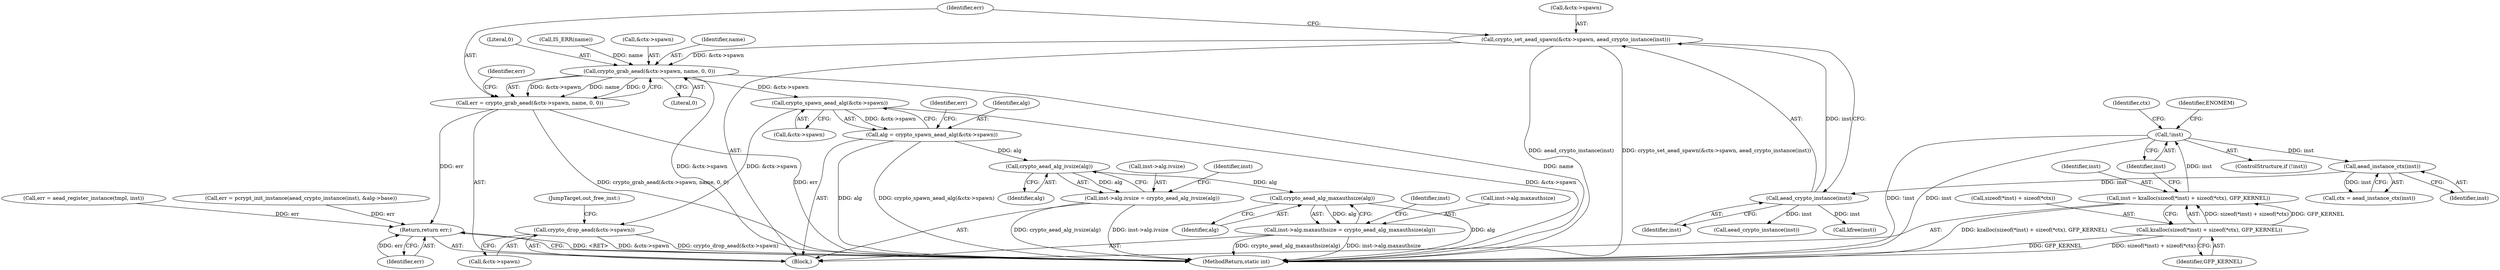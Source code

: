 digraph "0_linux_d76c68109f37cb85b243a1cf0f40313afd2bae68@API" {
"1000155" [label="(Call,crypto_set_aead_spawn(&ctx->spawn, aead_crypto_instance(inst)))"];
"1000160" [label="(Call,aead_crypto_instance(inst))"];
"1000153" [label="(Call,aead_instance_ctx(inst))"];
"1000146" [label="(Call,!inst)"];
"1000134" [label="(Call,inst = kzalloc(sizeof(*inst) + sizeof(*ctx), GFP_KERNEL))"];
"1000136" [label="(Call,kzalloc(sizeof(*inst) + sizeof(*ctx), GFP_KERNEL))"];
"1000164" [label="(Call,crypto_grab_aead(&ctx->spawn, name, 0, 0))"];
"1000162" [label="(Call,err = crypto_grab_aead(&ctx->spawn, name, 0, 0))"];
"1000285" [label="(Return,return err;)"];
"1000177" [label="(Call,crypto_spawn_aead_alg(&ctx->spawn))"];
"1000175" [label="(Call,alg = crypto_spawn_aead_alg(&ctx->spawn))"];
"1000209" [label="(Call,crypto_aead_alg_ivsize(alg))"];
"1000203" [label="(Call,inst->alg.ivsize = crypto_aead_alg_ivsize(alg))"];
"1000217" [label="(Call,crypto_aead_alg_maxauthsize(alg))"];
"1000211" [label="(Call,inst->alg.maxauthsize = crypto_aead_alg_maxauthsize(alg))"];
"1000288" [label="(Call,crypto_drop_aead(&ctx->spawn))"];
"1000156" [label="(Call,&ctx->spawn)"];
"1000177" [label="(Call,crypto_spawn_aead_alg(&ctx->spawn))"];
"1000162" [label="(Call,err = crypto_grab_aead(&ctx->spawn, name, 0, 0))"];
"1000297" [label="(MethodReturn,static int)"];
"1000183" [label="(Identifier,err)"];
"1000176" [label="(Identifier,alg)"];
"1000153" [label="(Call,aead_instance_ctx(inst))"];
"1000151" [label="(Call,ctx = aead_instance_ctx(inst))"];
"1000294" [label="(Call,kfree(inst))"];
"1000163" [label="(Identifier,err)"];
"1000276" [label="(Call,err = aead_register_instance(tmpl, inst))"];
"1000146" [label="(Call,!inst)"];
"1000150" [label="(Identifier,ENOMEM)"];
"1000165" [label="(Call,&ctx->spawn)"];
"1000169" [label="(Identifier,name)"];
"1000171" [label="(Literal,0)"];
"1000154" [label="(Identifier,inst)"];
"1000137" [label="(Call,sizeof(*inst) + sizeof(*ctx))"];
"1000212" [label="(Call,inst->alg.maxauthsize)"];
"1000288" [label="(Call,crypto_drop_aead(&ctx->spawn))"];
"1000210" [label="(Identifier,alg)"];
"1000173" [label="(Identifier,err)"];
"1000217" [label="(Call,crypto_aead_alg_maxauthsize(alg))"];
"1000160" [label="(Call,aead_crypto_instance(inst))"];
"1000144" [label="(Identifier,GFP_KERNEL)"];
"1000218" [label="(Identifier,alg)"];
"1000203" [label="(Call,inst->alg.ivsize = crypto_aead_alg_ivsize(alg))"];
"1000285" [label="(Return,return err;)"];
"1000161" [label="(Identifier,inst)"];
"1000293" [label="(JumpTarget,out_free_inst:)"];
"1000182" [label="(Call,err = pcrypt_init_instance(aead_crypto_instance(inst), &alg->base))"];
"1000145" [label="(ControlStructure,if (!inst))"];
"1000164" [label="(Call,crypto_grab_aead(&ctx->spawn, name, 0, 0))"];
"1000214" [label="(Identifier,inst)"];
"1000170" [label="(Literal,0)"];
"1000223" [label="(Identifier,inst)"];
"1000129" [label="(Call,IS_ERR(name))"];
"1000289" [label="(Call,&ctx->spawn)"];
"1000211" [label="(Call,inst->alg.maxauthsize = crypto_aead_alg_maxauthsize(alg))"];
"1000175" [label="(Call,alg = crypto_spawn_aead_alg(&ctx->spawn))"];
"1000136" [label="(Call,kzalloc(sizeof(*inst) + sizeof(*ctx), GFP_KERNEL))"];
"1000152" [label="(Identifier,ctx)"];
"1000178" [label="(Call,&ctx->spawn)"];
"1000105" [label="(Block,)"];
"1000155" [label="(Call,crypto_set_aead_spawn(&ctx->spawn, aead_crypto_instance(inst)))"];
"1000185" [label="(Call,aead_crypto_instance(inst))"];
"1000147" [label="(Identifier,inst)"];
"1000286" [label="(Identifier,err)"];
"1000209" [label="(Call,crypto_aead_alg_ivsize(alg))"];
"1000204" [label="(Call,inst->alg.ivsize)"];
"1000135" [label="(Identifier,inst)"];
"1000134" [label="(Call,inst = kzalloc(sizeof(*inst) + sizeof(*ctx), GFP_KERNEL))"];
"1000155" -> "1000105"  [label="AST: "];
"1000155" -> "1000160"  [label="CFG: "];
"1000156" -> "1000155"  [label="AST: "];
"1000160" -> "1000155"  [label="AST: "];
"1000163" -> "1000155"  [label="CFG: "];
"1000155" -> "1000297"  [label="DDG: aead_crypto_instance(inst)"];
"1000155" -> "1000297"  [label="DDG: crypto_set_aead_spawn(&ctx->spawn, aead_crypto_instance(inst))"];
"1000160" -> "1000155"  [label="DDG: inst"];
"1000155" -> "1000164"  [label="DDG: &ctx->spawn"];
"1000160" -> "1000161"  [label="CFG: "];
"1000161" -> "1000160"  [label="AST: "];
"1000153" -> "1000160"  [label="DDG: inst"];
"1000160" -> "1000185"  [label="DDG: inst"];
"1000160" -> "1000294"  [label="DDG: inst"];
"1000153" -> "1000151"  [label="AST: "];
"1000153" -> "1000154"  [label="CFG: "];
"1000154" -> "1000153"  [label="AST: "];
"1000151" -> "1000153"  [label="CFG: "];
"1000153" -> "1000151"  [label="DDG: inst"];
"1000146" -> "1000153"  [label="DDG: inst"];
"1000146" -> "1000145"  [label="AST: "];
"1000146" -> "1000147"  [label="CFG: "];
"1000147" -> "1000146"  [label="AST: "];
"1000150" -> "1000146"  [label="CFG: "];
"1000152" -> "1000146"  [label="CFG: "];
"1000146" -> "1000297"  [label="DDG: !inst"];
"1000146" -> "1000297"  [label="DDG: inst"];
"1000134" -> "1000146"  [label="DDG: inst"];
"1000134" -> "1000105"  [label="AST: "];
"1000134" -> "1000136"  [label="CFG: "];
"1000135" -> "1000134"  [label="AST: "];
"1000136" -> "1000134"  [label="AST: "];
"1000147" -> "1000134"  [label="CFG: "];
"1000134" -> "1000297"  [label="DDG: kzalloc(sizeof(*inst) + sizeof(*ctx), GFP_KERNEL)"];
"1000136" -> "1000134"  [label="DDG: sizeof(*inst) + sizeof(*ctx)"];
"1000136" -> "1000134"  [label="DDG: GFP_KERNEL"];
"1000136" -> "1000144"  [label="CFG: "];
"1000137" -> "1000136"  [label="AST: "];
"1000144" -> "1000136"  [label="AST: "];
"1000136" -> "1000297"  [label="DDG: GFP_KERNEL"];
"1000136" -> "1000297"  [label="DDG: sizeof(*inst) + sizeof(*ctx)"];
"1000164" -> "1000162"  [label="AST: "];
"1000164" -> "1000171"  [label="CFG: "];
"1000165" -> "1000164"  [label="AST: "];
"1000169" -> "1000164"  [label="AST: "];
"1000170" -> "1000164"  [label="AST: "];
"1000171" -> "1000164"  [label="AST: "];
"1000162" -> "1000164"  [label="CFG: "];
"1000164" -> "1000297"  [label="DDG: name"];
"1000164" -> "1000297"  [label="DDG: &ctx->spawn"];
"1000164" -> "1000162"  [label="DDG: &ctx->spawn"];
"1000164" -> "1000162"  [label="DDG: name"];
"1000164" -> "1000162"  [label="DDG: 0"];
"1000129" -> "1000164"  [label="DDG: name"];
"1000164" -> "1000177"  [label="DDG: &ctx->spawn"];
"1000162" -> "1000105"  [label="AST: "];
"1000163" -> "1000162"  [label="AST: "];
"1000173" -> "1000162"  [label="CFG: "];
"1000162" -> "1000297"  [label="DDG: crypto_grab_aead(&ctx->spawn, name, 0, 0)"];
"1000162" -> "1000297"  [label="DDG: err"];
"1000162" -> "1000285"  [label="DDG: err"];
"1000285" -> "1000105"  [label="AST: "];
"1000285" -> "1000286"  [label="CFG: "];
"1000286" -> "1000285"  [label="AST: "];
"1000297" -> "1000285"  [label="CFG: "];
"1000285" -> "1000297"  [label="DDG: <RET>"];
"1000286" -> "1000285"  [label="DDG: err"];
"1000276" -> "1000285"  [label="DDG: err"];
"1000182" -> "1000285"  [label="DDG: err"];
"1000177" -> "1000175"  [label="AST: "];
"1000177" -> "1000178"  [label="CFG: "];
"1000178" -> "1000177"  [label="AST: "];
"1000175" -> "1000177"  [label="CFG: "];
"1000177" -> "1000297"  [label="DDG: &ctx->spawn"];
"1000177" -> "1000175"  [label="DDG: &ctx->spawn"];
"1000177" -> "1000288"  [label="DDG: &ctx->spawn"];
"1000175" -> "1000105"  [label="AST: "];
"1000176" -> "1000175"  [label="AST: "];
"1000183" -> "1000175"  [label="CFG: "];
"1000175" -> "1000297"  [label="DDG: alg"];
"1000175" -> "1000297"  [label="DDG: crypto_spawn_aead_alg(&ctx->spawn)"];
"1000175" -> "1000209"  [label="DDG: alg"];
"1000209" -> "1000203"  [label="AST: "];
"1000209" -> "1000210"  [label="CFG: "];
"1000210" -> "1000209"  [label="AST: "];
"1000203" -> "1000209"  [label="CFG: "];
"1000209" -> "1000203"  [label="DDG: alg"];
"1000209" -> "1000217"  [label="DDG: alg"];
"1000203" -> "1000105"  [label="AST: "];
"1000204" -> "1000203"  [label="AST: "];
"1000214" -> "1000203"  [label="CFG: "];
"1000203" -> "1000297"  [label="DDG: crypto_aead_alg_ivsize(alg)"];
"1000203" -> "1000297"  [label="DDG: inst->alg.ivsize"];
"1000217" -> "1000211"  [label="AST: "];
"1000217" -> "1000218"  [label="CFG: "];
"1000218" -> "1000217"  [label="AST: "];
"1000211" -> "1000217"  [label="CFG: "];
"1000217" -> "1000297"  [label="DDG: alg"];
"1000217" -> "1000211"  [label="DDG: alg"];
"1000211" -> "1000105"  [label="AST: "];
"1000212" -> "1000211"  [label="AST: "];
"1000223" -> "1000211"  [label="CFG: "];
"1000211" -> "1000297"  [label="DDG: inst->alg.maxauthsize"];
"1000211" -> "1000297"  [label="DDG: crypto_aead_alg_maxauthsize(alg)"];
"1000288" -> "1000105"  [label="AST: "];
"1000288" -> "1000289"  [label="CFG: "];
"1000289" -> "1000288"  [label="AST: "];
"1000293" -> "1000288"  [label="CFG: "];
"1000288" -> "1000297"  [label="DDG: &ctx->spawn"];
"1000288" -> "1000297"  [label="DDG: crypto_drop_aead(&ctx->spawn)"];
}
